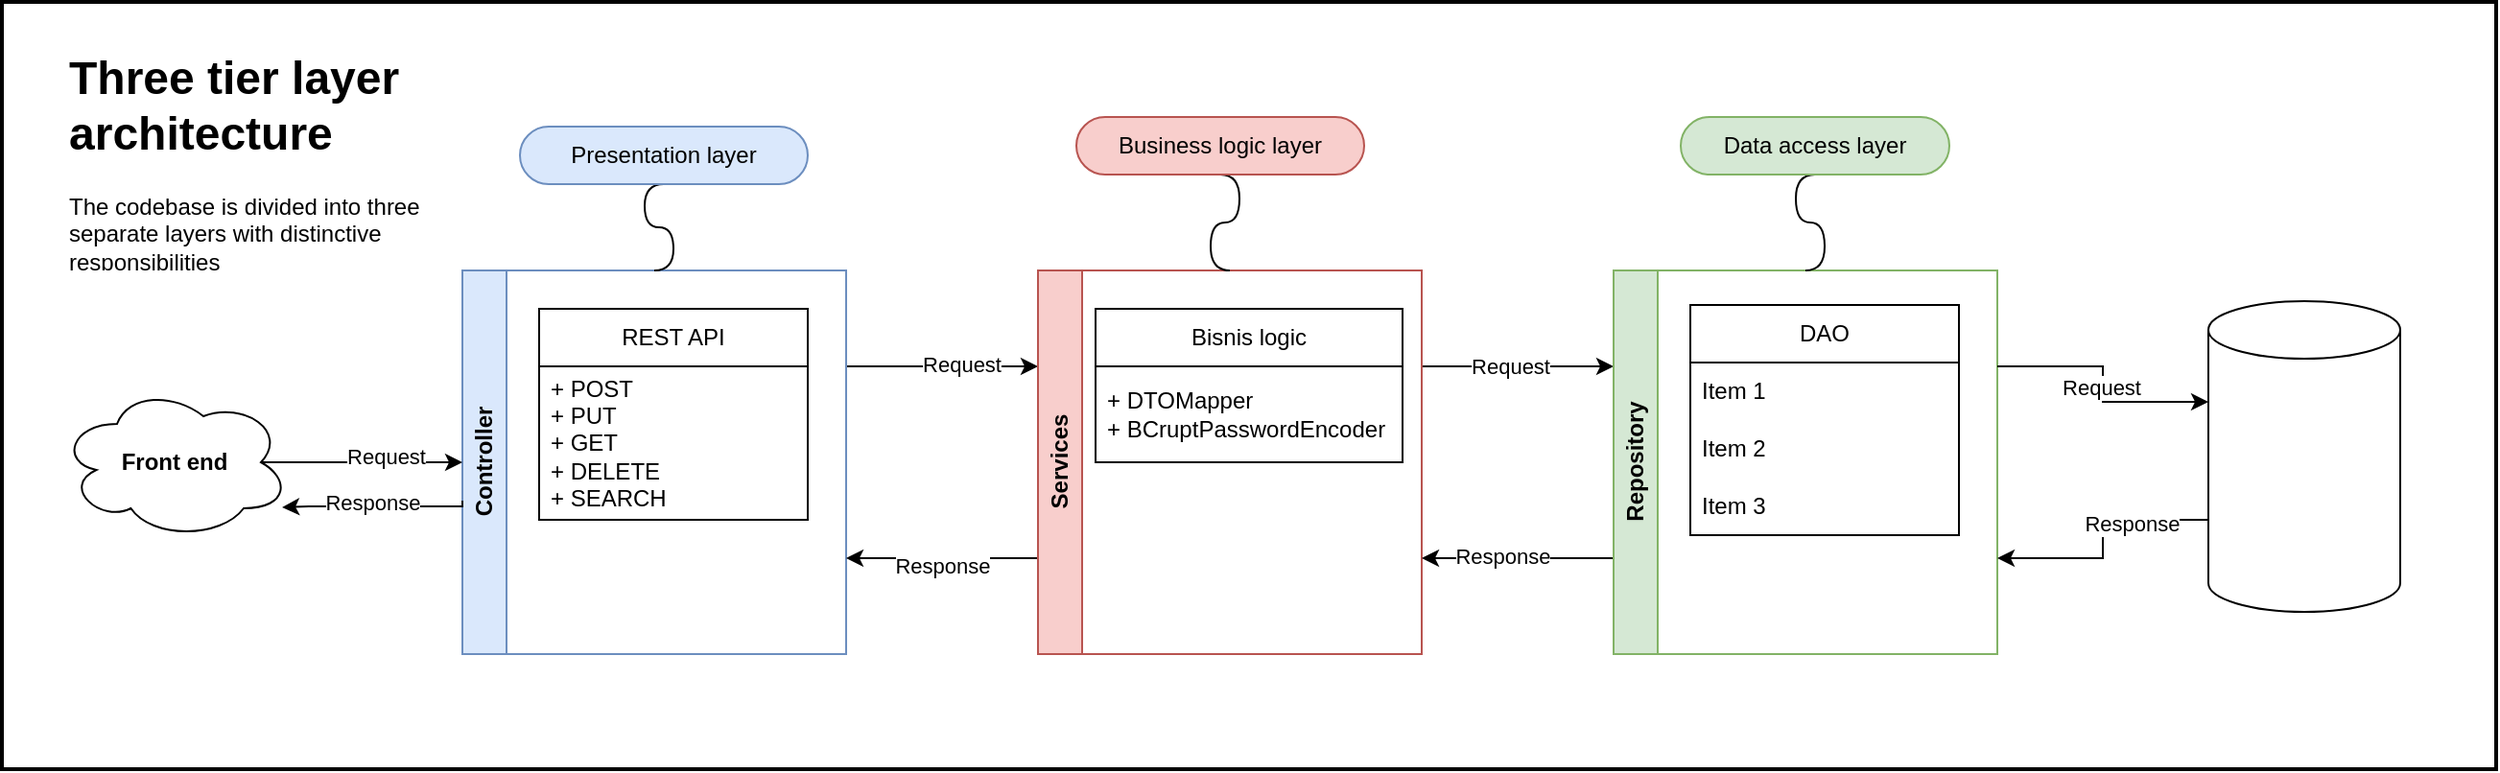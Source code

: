 <mxfile version="22.1.5" type="github">
  <diagram name="Helicopter view" id="Cxyv5lRNddG8r2s_uuZ9">
    <mxGraphModel dx="2050" dy="1261" grid="1" gridSize="10" guides="1" tooltips="1" connect="1" arrows="1" fold="1" page="1" pageScale="1" pageWidth="1169" pageHeight="827" math="0" shadow="0">
      <root>
        <mxCell id="0" />
        <mxCell id="1" parent="0" />
        <mxCell id="tOkl6GA5OP9CNW0X1iQI-21" value="" style="rounded=0;whiteSpace=wrap;html=1;strokeWidth=2;" vertex="1" parent="1">
          <mxGeometry x="-140" y="-60" width="1300" height="400" as="geometry" />
        </mxCell>
        <mxCell id="tOkl6GA5OP9CNW0X1iQI-22" style="edgeStyle=orthogonalEdgeStyle;rounded=0;orthogonalLoop=1;jettySize=auto;html=1;exitX=1;exitY=0.25;exitDx=0;exitDy=0;entryX=0;entryY=0.25;entryDx=0;entryDy=0;" edge="1" parent="1" source="tOkl6GA5OP9CNW0X1iQI-23" target="tOkl6GA5OP9CNW0X1iQI-26">
          <mxGeometry relative="1" as="geometry" />
        </mxCell>
        <mxCell id="tOkl6GA5OP9CNW0X1iQI-51" value="Request" style="edgeLabel;html=1;align=center;verticalAlign=middle;resizable=0;points=[];" vertex="1" connectable="0" parent="tOkl6GA5OP9CNW0X1iQI-22">
          <mxGeometry x="0.198" y="1" relative="1" as="geometry">
            <mxPoint as="offset" />
          </mxGeometry>
        </mxCell>
        <mxCell id="tOkl6GA5OP9CNW0X1iQI-23" value="Controller" style="swimlane;horizontal=0;whiteSpace=wrap;html=1;fillColor=#dae8fc;strokeColor=#6c8ebf;" vertex="1" parent="1">
          <mxGeometry x="100" y="80" width="200" height="200" as="geometry">
            <mxRectangle x="100" y="80" width="40" height="150" as="alternateBounds" />
          </mxGeometry>
        </mxCell>
        <mxCell id="tOkl6GA5OP9CNW0X1iQI-40" value="REST API" style="swimlane;fontStyle=0;childLayout=stackLayout;horizontal=1;startSize=30;horizontalStack=0;resizeParent=1;resizeParentMax=0;resizeLast=0;collapsible=1;marginBottom=0;whiteSpace=wrap;html=1;" vertex="1" parent="tOkl6GA5OP9CNW0X1iQI-23">
          <mxGeometry x="40" y="20" width="140" height="110" as="geometry" />
        </mxCell>
        <mxCell id="tOkl6GA5OP9CNW0X1iQI-41" value="+ POST&lt;br&gt;+ PUT&lt;br&gt;+ GET&lt;br&gt;+ DELETE&lt;br&gt;+ SEARCH" style="text;strokeColor=none;fillColor=none;align=left;verticalAlign=middle;spacingLeft=4;spacingRight=4;overflow=hidden;points=[[0,0.5],[1,0.5]];portConstraint=eastwest;rotatable=0;whiteSpace=wrap;html=1;" vertex="1" parent="tOkl6GA5OP9CNW0X1iQI-40">
          <mxGeometry y="30" width="140" height="80" as="geometry" />
        </mxCell>
        <mxCell id="tOkl6GA5OP9CNW0X1iQI-24" style="edgeStyle=orthogonalEdgeStyle;rounded=0;orthogonalLoop=1;jettySize=auto;html=1;exitX=1;exitY=0.25;exitDx=0;exitDy=0;entryX=0;entryY=0.25;entryDx=0;entryDy=0;" edge="1" parent="1" source="tOkl6GA5OP9CNW0X1iQI-26" target="tOkl6GA5OP9CNW0X1iQI-28">
          <mxGeometry relative="1" as="geometry" />
        </mxCell>
        <mxCell id="tOkl6GA5OP9CNW0X1iQI-50" value="Request" style="edgeLabel;html=1;align=center;verticalAlign=middle;resizable=0;points=[];" vertex="1" connectable="0" parent="tOkl6GA5OP9CNW0X1iQI-24">
          <mxGeometry x="-0.085" relative="1" as="geometry">
            <mxPoint as="offset" />
          </mxGeometry>
        </mxCell>
        <mxCell id="tOkl6GA5OP9CNW0X1iQI-25" style="edgeStyle=orthogonalEdgeStyle;rounded=0;orthogonalLoop=1;jettySize=auto;html=1;exitX=0;exitY=0.75;exitDx=0;exitDy=0;entryX=1;entryY=0.75;entryDx=0;entryDy=0;" edge="1" parent="1" source="tOkl6GA5OP9CNW0X1iQI-26" target="tOkl6GA5OP9CNW0X1iQI-23">
          <mxGeometry relative="1" as="geometry" />
        </mxCell>
        <mxCell id="tOkl6GA5OP9CNW0X1iQI-52" value="Response" style="edgeLabel;html=1;align=center;verticalAlign=middle;resizable=0;points=[];" vertex="1" connectable="0" parent="tOkl6GA5OP9CNW0X1iQI-25">
          <mxGeometry x="0.014" y="4" relative="1" as="geometry">
            <mxPoint as="offset" />
          </mxGeometry>
        </mxCell>
        <mxCell id="tOkl6GA5OP9CNW0X1iQI-26" value="Services" style="swimlane;horizontal=0;whiteSpace=wrap;html=1;fillColor=#f8cecc;strokeColor=#b85450;" vertex="1" parent="1">
          <mxGeometry x="400" y="80" width="200" height="200" as="geometry">
            <mxRectangle x="400" y="80" width="40" height="150" as="alternateBounds" />
          </mxGeometry>
        </mxCell>
        <mxCell id="tOkl6GA5OP9CNW0X1iQI-36" value="Bisnis logic" style="swimlane;fontStyle=0;childLayout=stackLayout;horizontal=1;startSize=30;horizontalStack=0;resizeParent=1;resizeParentMax=0;resizeLast=0;collapsible=1;marginBottom=0;whiteSpace=wrap;html=1;" vertex="1" parent="tOkl6GA5OP9CNW0X1iQI-26">
          <mxGeometry x="30" y="20" width="160" height="80" as="geometry" />
        </mxCell>
        <mxCell id="tOkl6GA5OP9CNW0X1iQI-37" value="+ DTOMapper&lt;br&gt;+ BCruptPasswordEncoder" style="text;strokeColor=none;fillColor=none;align=left;verticalAlign=middle;spacingLeft=4;spacingRight=4;overflow=hidden;points=[[0,0.5],[1,0.5]];portConstraint=eastwest;rotatable=0;whiteSpace=wrap;html=1;" vertex="1" parent="tOkl6GA5OP9CNW0X1iQI-36">
          <mxGeometry y="30" width="160" height="50" as="geometry" />
        </mxCell>
        <mxCell id="tOkl6GA5OP9CNW0X1iQI-27" style="edgeStyle=orthogonalEdgeStyle;rounded=0;orthogonalLoop=1;jettySize=auto;html=1;exitX=0;exitY=0.75;exitDx=0;exitDy=0;entryX=1;entryY=0.75;entryDx=0;entryDy=0;" edge="1" parent="1" source="tOkl6GA5OP9CNW0X1iQI-28" target="tOkl6GA5OP9CNW0X1iQI-26">
          <mxGeometry relative="1" as="geometry" />
        </mxCell>
        <mxCell id="tOkl6GA5OP9CNW0X1iQI-49" value="Response" style="edgeLabel;html=1;align=center;verticalAlign=middle;resizable=0;points=[];" vertex="1" connectable="0" parent="tOkl6GA5OP9CNW0X1iQI-27">
          <mxGeometry x="0.155" y="-1" relative="1" as="geometry">
            <mxPoint as="offset" />
          </mxGeometry>
        </mxCell>
        <mxCell id="tOkl6GA5OP9CNW0X1iQI-28" value="Repository" style="swimlane;horizontal=0;whiteSpace=wrap;html=1;fillColor=#d5e8d4;strokeColor=#82b366;" vertex="1" parent="1">
          <mxGeometry x="700" y="80" width="200" height="200" as="geometry">
            <mxRectangle x="700" y="80" width="40" height="150" as="alternateBounds" />
          </mxGeometry>
        </mxCell>
        <mxCell id="tOkl6GA5OP9CNW0X1iQI-44" value="DAO" style="swimlane;fontStyle=0;childLayout=stackLayout;horizontal=1;startSize=30;horizontalStack=0;resizeParent=1;resizeParentMax=0;resizeLast=0;collapsible=1;marginBottom=0;whiteSpace=wrap;html=1;" vertex="1" parent="tOkl6GA5OP9CNW0X1iQI-28">
          <mxGeometry x="40" y="18" width="140" height="120" as="geometry" />
        </mxCell>
        <mxCell id="tOkl6GA5OP9CNW0X1iQI-45" value="Item 1" style="text;strokeColor=none;fillColor=none;align=left;verticalAlign=middle;spacingLeft=4;spacingRight=4;overflow=hidden;points=[[0,0.5],[1,0.5]];portConstraint=eastwest;rotatable=0;whiteSpace=wrap;html=1;" vertex="1" parent="tOkl6GA5OP9CNW0X1iQI-44">
          <mxGeometry y="30" width="140" height="30" as="geometry" />
        </mxCell>
        <mxCell id="tOkl6GA5OP9CNW0X1iQI-46" value="Item 2" style="text;strokeColor=none;fillColor=none;align=left;verticalAlign=middle;spacingLeft=4;spacingRight=4;overflow=hidden;points=[[0,0.5],[1,0.5]];portConstraint=eastwest;rotatable=0;whiteSpace=wrap;html=1;" vertex="1" parent="tOkl6GA5OP9CNW0X1iQI-44">
          <mxGeometry y="60" width="140" height="30" as="geometry" />
        </mxCell>
        <mxCell id="tOkl6GA5OP9CNW0X1iQI-47" value="Item 3" style="text;strokeColor=none;fillColor=none;align=left;verticalAlign=middle;spacingLeft=4;spacingRight=4;overflow=hidden;points=[[0,0.5],[1,0.5]];portConstraint=eastwest;rotatable=0;whiteSpace=wrap;html=1;" vertex="1" parent="tOkl6GA5OP9CNW0X1iQI-44">
          <mxGeometry y="90" width="140" height="30" as="geometry" />
        </mxCell>
        <mxCell id="tOkl6GA5OP9CNW0X1iQI-29" style="edgeStyle=orthogonalEdgeStyle;rounded=0;orthogonalLoop=1;jettySize=auto;html=1;exitX=0;exitY=0;exitDx=0;exitDy=114;exitPerimeter=0;entryX=1;entryY=0.75;entryDx=0;entryDy=0;" edge="1" parent="1" source="tOkl6GA5OP9CNW0X1iQI-30" target="tOkl6GA5OP9CNW0X1iQI-28">
          <mxGeometry relative="1" as="geometry" />
        </mxCell>
        <mxCell id="tOkl6GA5OP9CNW0X1iQI-56" value="Response" style="edgeLabel;html=1;align=center;verticalAlign=middle;resizable=0;points=[];" vertex="1" connectable="0" parent="tOkl6GA5OP9CNW0X1iQI-29">
          <mxGeometry x="-0.374" y="2" relative="1" as="geometry">
            <mxPoint as="offset" />
          </mxGeometry>
        </mxCell>
        <mxCell id="tOkl6GA5OP9CNW0X1iQI-30" value="" style="shape=cylinder3;whiteSpace=wrap;html=1;boundedLbl=1;backgroundOutline=1;size=15;" vertex="1" parent="1">
          <mxGeometry x="1010" y="96" width="100" height="162" as="geometry" />
        </mxCell>
        <mxCell id="tOkl6GA5OP9CNW0X1iQI-31" style="edgeStyle=orthogonalEdgeStyle;rounded=0;orthogonalLoop=1;jettySize=auto;html=1;exitX=1;exitY=0.25;exitDx=0;exitDy=0;entryX=0;entryY=0;entryDx=0;entryDy=52.5;entryPerimeter=0;" edge="1" parent="1" source="tOkl6GA5OP9CNW0X1iQI-28" target="tOkl6GA5OP9CNW0X1iQI-30">
          <mxGeometry relative="1" as="geometry" />
        </mxCell>
        <mxCell id="tOkl6GA5OP9CNW0X1iQI-55" value="Request" style="edgeLabel;html=1;align=center;verticalAlign=middle;resizable=0;points=[];" vertex="1" connectable="0" parent="tOkl6GA5OP9CNW0X1iQI-31">
          <mxGeometry x="0.024" y="-1" relative="1" as="geometry">
            <mxPoint as="offset" />
          </mxGeometry>
        </mxCell>
        <mxCell id="tOkl6GA5OP9CNW0X1iQI-32" style="edgeStyle=orthogonalEdgeStyle;rounded=0;orthogonalLoop=1;jettySize=auto;html=1;exitX=0.5;exitY=0.5;exitDx=0;exitDy=0;exitPerimeter=0;entryX=0;entryY=0.5;entryDx=0;entryDy=0;" edge="1" parent="1" target="tOkl6GA5OP9CNW0X1iQI-23">
          <mxGeometry relative="1" as="geometry">
            <mxPoint x="-65" y="177" as="sourcePoint" />
            <mxPoint x="60" y="170" as="targetPoint" />
            <Array as="points">
              <mxPoint x="-65" y="180" />
            </Array>
          </mxGeometry>
        </mxCell>
        <mxCell id="tOkl6GA5OP9CNW0X1iQI-53" value="Request" style="edgeLabel;html=1;align=center;verticalAlign=middle;resizable=0;points=[];" vertex="1" connectable="0" parent="tOkl6GA5OP9CNW0X1iQI-32">
          <mxGeometry x="0.522" y="3" relative="1" as="geometry">
            <mxPoint as="offset" />
          </mxGeometry>
        </mxCell>
        <mxCell id="tOkl6GA5OP9CNW0X1iQI-33" style="edgeStyle=orthogonalEdgeStyle;rounded=0;orthogonalLoop=1;jettySize=auto;html=1;entryX=0.967;entryY=0.793;entryDx=0;entryDy=0;entryPerimeter=0;" edge="1" parent="1" target="tOkl6GA5OP9CNW0X1iQI-34">
          <mxGeometry relative="1" as="geometry">
            <mxPoint x="100" y="200" as="sourcePoint" />
            <mxPoint x="-50" y="200" as="targetPoint" />
            <Array as="points">
              <mxPoint x="100" y="203" />
              <mxPoint x="20" y="203" />
            </Array>
          </mxGeometry>
        </mxCell>
        <mxCell id="tOkl6GA5OP9CNW0X1iQI-54" value="Response" style="edgeLabel;html=1;align=center;verticalAlign=middle;resizable=0;points=[];" vertex="1" connectable="0" parent="tOkl6GA5OP9CNW0X1iQI-33">
          <mxGeometry x="0.035" y="-2" relative="1" as="geometry">
            <mxPoint as="offset" />
          </mxGeometry>
        </mxCell>
        <mxCell id="tOkl6GA5OP9CNW0X1iQI-34" value="&lt;b&gt;Front end&lt;/b&gt;" style="ellipse;shape=cloud;whiteSpace=wrap;html=1;" vertex="1" parent="1">
          <mxGeometry x="-110" y="140" width="120" height="80" as="geometry" />
        </mxCell>
        <mxCell id="tOkl6GA5OP9CNW0X1iQI-35" value="&lt;h1&gt;Three tier layer architecture&lt;/h1&gt;&lt;p&gt;The codebase is divided into three separate layers with distinctive responsibilities&lt;/p&gt;" style="text;html=1;strokeColor=none;fillColor=none;spacing=5;spacingTop=-20;whiteSpace=wrap;overflow=hidden;rounded=0;" vertex="1" parent="1">
          <mxGeometry x="-110" y="-40" width="200" height="120" as="geometry" />
        </mxCell>
        <mxCell id="tOkl6GA5OP9CNW0X1iQI-59" style="edgeStyle=entityRelationEdgeStyle;rounded=0;orthogonalLoop=1;jettySize=auto;html=1;startArrow=none;endArrow=none;segment=10;curved=1;sourcePerimeterSpacing=0;targetPerimeterSpacing=0;exitX=0.5;exitY=1;exitDx=0;exitDy=0;entryX=0.5;entryY=0;entryDx=0;entryDy=0;" edge="1" parent="1" source="tOkl6GA5OP9CNW0X1iQI-57" target="tOkl6GA5OP9CNW0X1iQI-23">
          <mxGeometry relative="1" as="geometry" />
        </mxCell>
        <mxCell id="tOkl6GA5OP9CNW0X1iQI-57" value="Presentation layer" style="whiteSpace=wrap;html=1;rounded=1;arcSize=50;align=center;verticalAlign=middle;strokeWidth=1;autosize=1;spacing=4;treeFolding=1;treeMoving=1;newEdgeStyle={&quot;edgeStyle&quot;:&quot;entityRelationEdgeStyle&quot;,&quot;startArrow&quot;:&quot;none&quot;,&quot;endArrow&quot;:&quot;none&quot;,&quot;segment&quot;:10,&quot;curved&quot;:1,&quot;sourcePerimeterSpacing&quot;:0,&quot;targetPerimeterSpacing&quot;:0};fillColor=#dae8fc;strokeColor=#6c8ebf;" vertex="1" parent="1">
          <mxGeometry x="130" y="5" width="150" height="30" as="geometry" />
        </mxCell>
        <mxCell id="tOkl6GA5OP9CNW0X1iQI-62" style="edgeStyle=entityRelationEdgeStyle;rounded=0;orthogonalLoop=1;jettySize=auto;html=1;startArrow=none;endArrow=none;segment=10;curved=1;sourcePerimeterSpacing=0;targetPerimeterSpacing=0;exitX=0.5;exitY=1;exitDx=0;exitDy=0;entryX=0.5;entryY=0;entryDx=0;entryDy=0;" edge="1" parent="1" source="tOkl6GA5OP9CNW0X1iQI-60" target="tOkl6GA5OP9CNW0X1iQI-26">
          <mxGeometry relative="1" as="geometry" />
        </mxCell>
        <mxCell id="tOkl6GA5OP9CNW0X1iQI-60" value="Business logic layer" style="whiteSpace=wrap;html=1;rounded=1;arcSize=50;align=center;verticalAlign=middle;strokeWidth=1;autosize=1;spacing=4;treeFolding=1;treeMoving=1;newEdgeStyle={&quot;edgeStyle&quot;:&quot;entityRelationEdgeStyle&quot;,&quot;startArrow&quot;:&quot;none&quot;,&quot;endArrow&quot;:&quot;none&quot;,&quot;segment&quot;:10,&quot;curved&quot;:1,&quot;sourcePerimeterSpacing&quot;:0,&quot;targetPerimeterSpacing&quot;:0};fillColor=#f8cecc;strokeColor=#b85450;" vertex="1" parent="1">
          <mxGeometry x="420" width="150" height="30" as="geometry" />
        </mxCell>
        <mxCell id="tOkl6GA5OP9CNW0X1iQI-63" style="edgeStyle=entityRelationEdgeStyle;rounded=0;orthogonalLoop=1;jettySize=auto;html=1;startArrow=none;endArrow=none;segment=10;curved=1;sourcePerimeterSpacing=0;targetPerimeterSpacing=0;exitX=0.5;exitY=1;exitDx=0;exitDy=0;entryX=0.5;entryY=0;entryDx=0;entryDy=0;" edge="1" parent="1" source="tOkl6GA5OP9CNW0X1iQI-61" target="tOkl6GA5OP9CNW0X1iQI-28">
          <mxGeometry relative="1" as="geometry" />
        </mxCell>
        <mxCell id="tOkl6GA5OP9CNW0X1iQI-61" value="Data access layer" style="whiteSpace=wrap;html=1;rounded=1;arcSize=50;align=center;verticalAlign=middle;strokeWidth=1;autosize=1;spacing=4;treeFolding=1;treeMoving=1;newEdgeStyle={&quot;edgeStyle&quot;:&quot;entityRelationEdgeStyle&quot;,&quot;startArrow&quot;:&quot;none&quot;,&quot;endArrow&quot;:&quot;none&quot;,&quot;segment&quot;:10,&quot;curved&quot;:1,&quot;sourcePerimeterSpacing&quot;:0,&quot;targetPerimeterSpacing&quot;:0};fillColor=#d5e8d4;strokeColor=#82b366;" vertex="1" parent="1">
          <mxGeometry x="735" width="140" height="30" as="geometry" />
        </mxCell>
      </root>
    </mxGraphModel>
  </diagram>
</mxfile>
